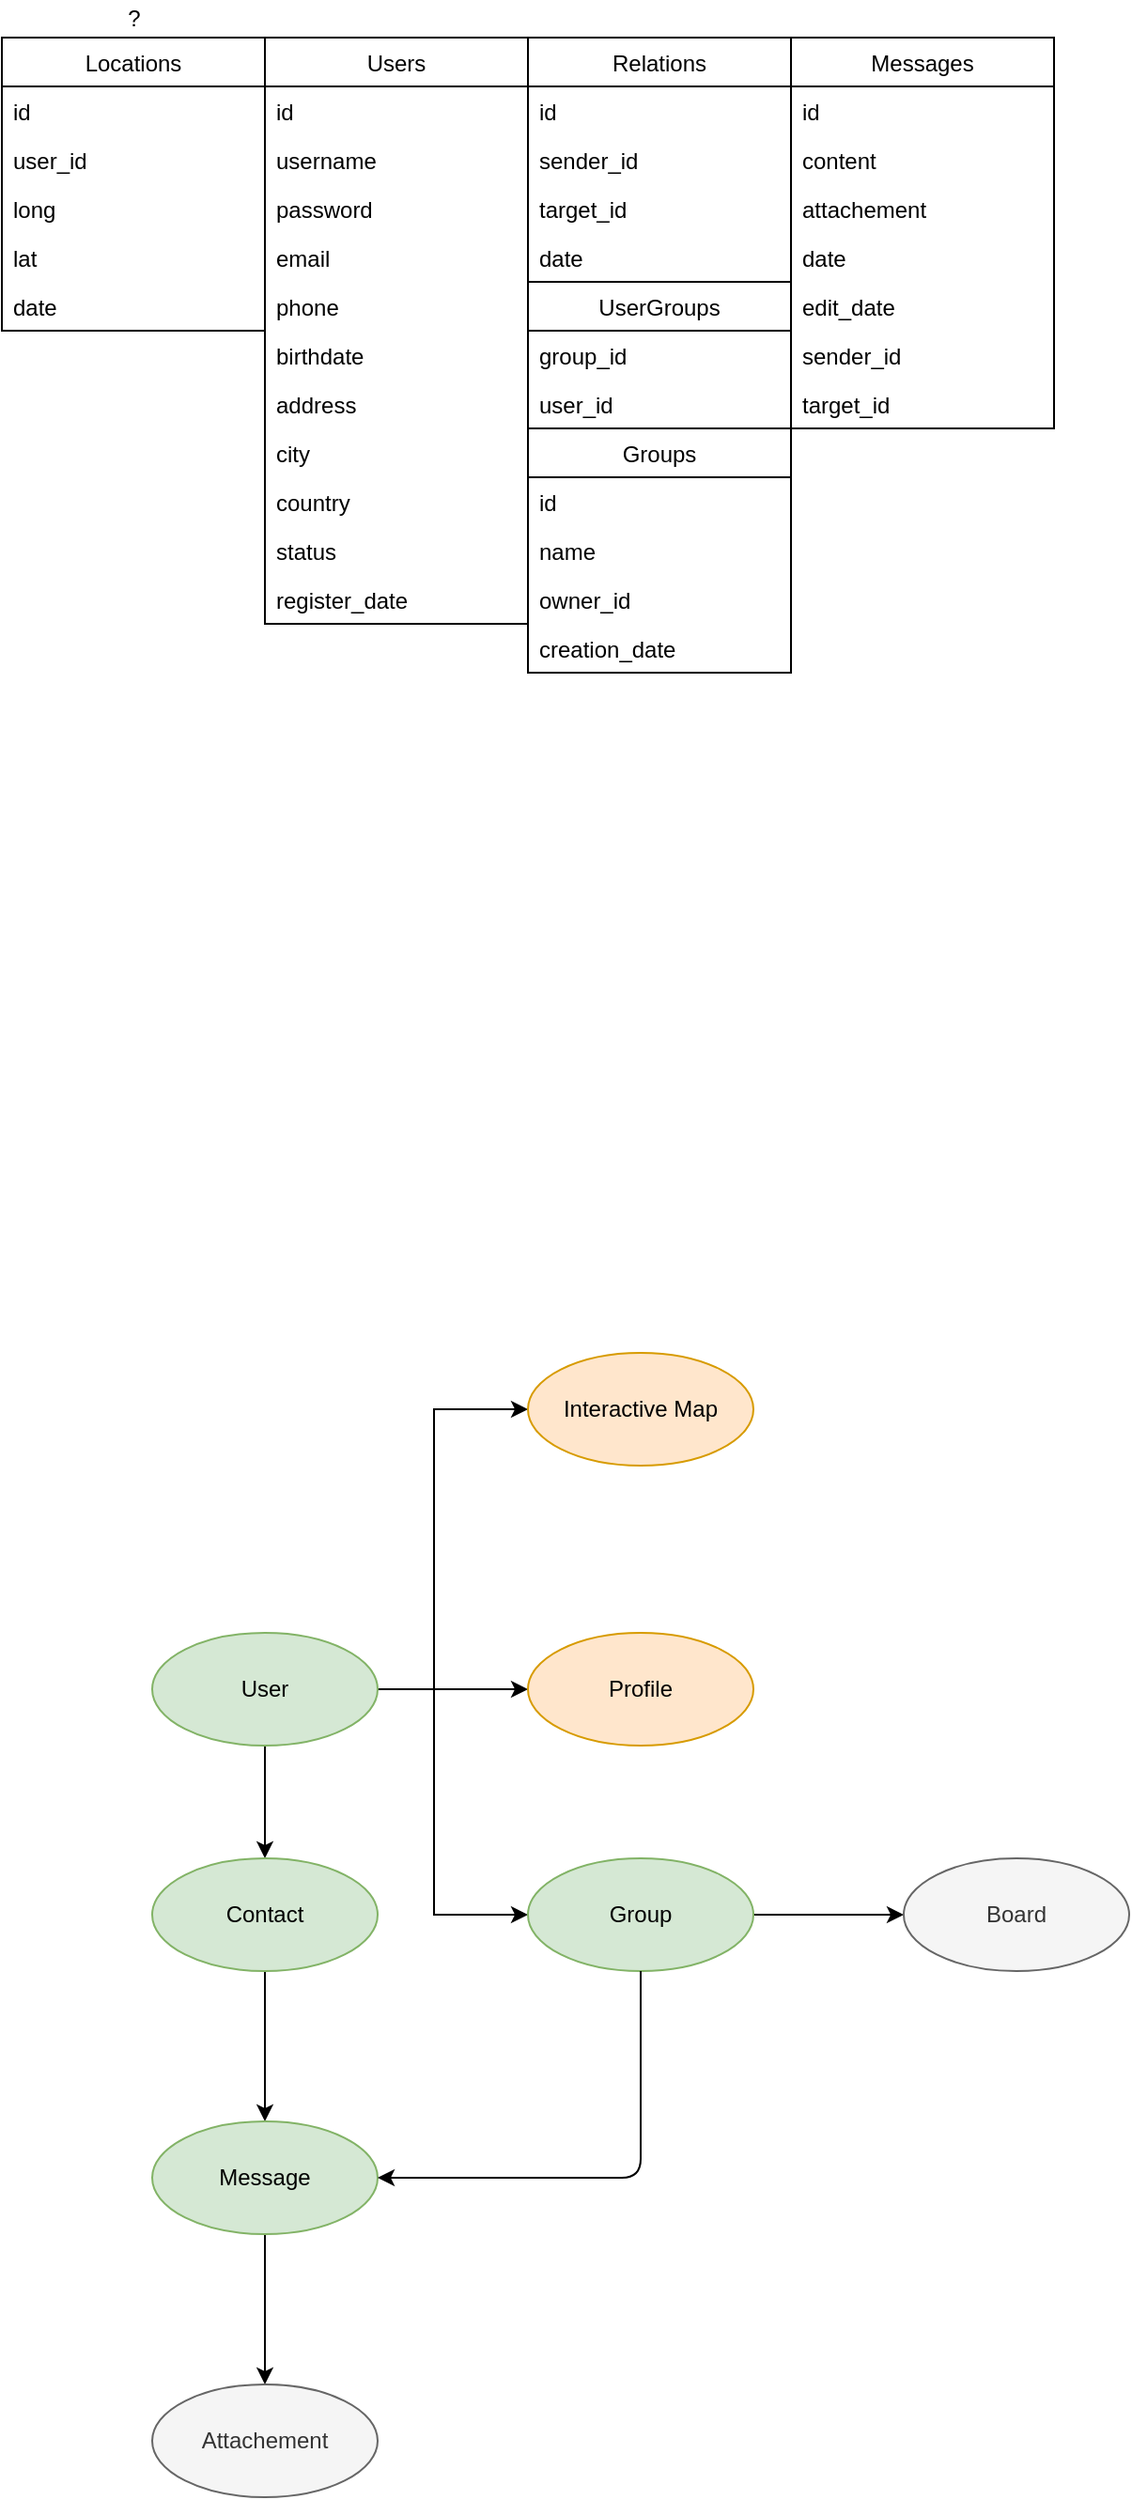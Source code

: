 <mxfile version="15.2.9" type="github">
  <diagram id="p7CM3AhKkItEEU0YF1y4" name="Page-1">
    <mxGraphModel dx="1350" dy="737" grid="1" gridSize="10" guides="1" tooltips="1" connect="1" arrows="1" fold="1" page="1" pageScale="1" pageWidth="827" pageHeight="1169" math="0" shadow="0">
      <root>
        <mxCell id="0" />
        <mxCell id="1" parent="0" />
        <mxCell id="ryKaht-9jeEkSbCHZLMz-1" value="Users" style="swimlane;fontStyle=0;childLayout=stackLayout;horizontal=1;startSize=26;horizontalStack=0;resizeParent=1;resizeParentMax=0;resizeLast=0;collapsible=1;marginBottom=0;" vertex="1" parent="1">
          <mxGeometry x="270" y="140" width="140" height="312" as="geometry" />
        </mxCell>
        <mxCell id="ryKaht-9jeEkSbCHZLMz-12" value="id" style="text;strokeColor=none;fillColor=none;align=left;verticalAlign=top;spacingLeft=4;spacingRight=4;overflow=hidden;rotatable=0;points=[[0,0.5],[1,0.5]];portConstraint=eastwest;" vertex="1" parent="ryKaht-9jeEkSbCHZLMz-1">
          <mxGeometry y="26" width="140" height="26" as="geometry" />
        </mxCell>
        <mxCell id="ryKaht-9jeEkSbCHZLMz-2" value="username" style="text;strokeColor=none;fillColor=none;align=left;verticalAlign=top;spacingLeft=4;spacingRight=4;overflow=hidden;rotatable=0;points=[[0,0.5],[1,0.5]];portConstraint=eastwest;" vertex="1" parent="ryKaht-9jeEkSbCHZLMz-1">
          <mxGeometry y="52" width="140" height="26" as="geometry" />
        </mxCell>
        <mxCell id="ryKaht-9jeEkSbCHZLMz-3" value="password" style="text;strokeColor=none;fillColor=none;align=left;verticalAlign=top;spacingLeft=4;spacingRight=4;overflow=hidden;rotatable=0;points=[[0,0.5],[1,0.5]];portConstraint=eastwest;" vertex="1" parent="ryKaht-9jeEkSbCHZLMz-1">
          <mxGeometry y="78" width="140" height="26" as="geometry" />
        </mxCell>
        <mxCell id="ryKaht-9jeEkSbCHZLMz-4" value="email" style="text;strokeColor=none;fillColor=none;align=left;verticalAlign=top;spacingLeft=4;spacingRight=4;overflow=hidden;rotatable=0;points=[[0,0.5],[1,0.5]];portConstraint=eastwest;" vertex="1" parent="ryKaht-9jeEkSbCHZLMz-1">
          <mxGeometry y="104" width="140" height="26" as="geometry" />
        </mxCell>
        <mxCell id="ryKaht-9jeEkSbCHZLMz-5" value="phone" style="text;strokeColor=none;fillColor=none;align=left;verticalAlign=top;spacingLeft=4;spacingRight=4;overflow=hidden;rotatable=0;points=[[0,0.5],[1,0.5]];portConstraint=eastwest;" vertex="1" parent="ryKaht-9jeEkSbCHZLMz-1">
          <mxGeometry y="130" width="140" height="26" as="geometry" />
        </mxCell>
        <mxCell id="ryKaht-9jeEkSbCHZLMz-6" value="birthdate" style="text;strokeColor=none;fillColor=none;align=left;verticalAlign=top;spacingLeft=4;spacingRight=4;overflow=hidden;rotatable=0;points=[[0,0.5],[1,0.5]];portConstraint=eastwest;" vertex="1" parent="ryKaht-9jeEkSbCHZLMz-1">
          <mxGeometry y="156" width="140" height="26" as="geometry" />
        </mxCell>
        <mxCell id="ryKaht-9jeEkSbCHZLMz-7" value="address" style="text;strokeColor=none;fillColor=none;align=left;verticalAlign=top;spacingLeft=4;spacingRight=4;overflow=hidden;rotatable=0;points=[[0,0.5],[1,0.5]];portConstraint=eastwest;" vertex="1" parent="ryKaht-9jeEkSbCHZLMz-1">
          <mxGeometry y="182" width="140" height="26" as="geometry" />
        </mxCell>
        <mxCell id="ryKaht-9jeEkSbCHZLMz-8" value="city" style="text;strokeColor=none;fillColor=none;align=left;verticalAlign=top;spacingLeft=4;spacingRight=4;overflow=hidden;rotatable=0;points=[[0,0.5],[1,0.5]];portConstraint=eastwest;" vertex="1" parent="ryKaht-9jeEkSbCHZLMz-1">
          <mxGeometry y="208" width="140" height="26" as="geometry" />
        </mxCell>
        <mxCell id="ryKaht-9jeEkSbCHZLMz-9" value="country" style="text;strokeColor=none;fillColor=none;align=left;verticalAlign=top;spacingLeft=4;spacingRight=4;overflow=hidden;rotatable=0;points=[[0,0.5],[1,0.5]];portConstraint=eastwest;" vertex="1" parent="ryKaht-9jeEkSbCHZLMz-1">
          <mxGeometry y="234" width="140" height="26" as="geometry" />
        </mxCell>
        <mxCell id="ryKaht-9jeEkSbCHZLMz-10" value="status" style="text;strokeColor=none;fillColor=none;align=left;verticalAlign=top;spacingLeft=4;spacingRight=4;overflow=hidden;rotatable=0;points=[[0,0.5],[1,0.5]];portConstraint=eastwest;" vertex="1" parent="ryKaht-9jeEkSbCHZLMz-1">
          <mxGeometry y="260" width="140" height="26" as="geometry" />
        </mxCell>
        <mxCell id="ryKaht-9jeEkSbCHZLMz-44" value="register_date" style="text;strokeColor=none;fillColor=none;align=left;verticalAlign=top;spacingLeft=4;spacingRight=4;overflow=hidden;rotatable=0;points=[[0,0.5],[1,0.5]];portConstraint=eastwest;" vertex="1" parent="ryKaht-9jeEkSbCHZLMz-1">
          <mxGeometry y="286" width="140" height="26" as="geometry" />
        </mxCell>
        <mxCell id="ryKaht-9jeEkSbCHZLMz-17" value="" style="edgeStyle=orthogonalEdgeStyle;rounded=0;orthogonalLoop=1;jettySize=auto;html=1;" edge="1" parent="1" source="ryKaht-9jeEkSbCHZLMz-15" target="ryKaht-9jeEkSbCHZLMz-16">
          <mxGeometry relative="1" as="geometry" />
        </mxCell>
        <mxCell id="ryKaht-9jeEkSbCHZLMz-19" value="" style="edgeStyle=orthogonalEdgeStyle;rounded=0;orthogonalLoop=1;jettySize=auto;html=1;" edge="1" parent="1" source="ryKaht-9jeEkSbCHZLMz-15" target="ryKaht-9jeEkSbCHZLMz-18">
          <mxGeometry relative="1" as="geometry">
            <Array as="points">
              <mxPoint x="360" y="1019" />
              <mxPoint x="360" y="1139" />
            </Array>
          </mxGeometry>
        </mxCell>
        <mxCell id="ryKaht-9jeEkSbCHZLMz-23" value="" style="edgeStyle=orthogonalEdgeStyle;rounded=0;orthogonalLoop=1;jettySize=auto;html=1;" edge="1" parent="1" source="ryKaht-9jeEkSbCHZLMz-15" target="ryKaht-9jeEkSbCHZLMz-22">
          <mxGeometry relative="1" as="geometry">
            <Array as="points">
              <mxPoint x="360" y="1019" />
              <mxPoint x="360" y="870" />
            </Array>
          </mxGeometry>
        </mxCell>
        <mxCell id="ryKaht-9jeEkSbCHZLMz-25" value="" style="edgeStyle=orthogonalEdgeStyle;rounded=0;orthogonalLoop=1;jettySize=auto;html=1;" edge="1" parent="1" source="ryKaht-9jeEkSbCHZLMz-15" target="ryKaht-9jeEkSbCHZLMz-24">
          <mxGeometry relative="1" as="geometry" />
        </mxCell>
        <mxCell id="ryKaht-9jeEkSbCHZLMz-15" value="User" style="ellipse;whiteSpace=wrap;html=1;fillColor=#d5e8d4;strokeColor=#82b366;" vertex="1" parent="1">
          <mxGeometry x="210" y="989" width="120" height="60" as="geometry" />
        </mxCell>
        <mxCell id="ryKaht-9jeEkSbCHZLMz-16" value="Profile" style="ellipse;whiteSpace=wrap;html=1;fillColor=#ffe6cc;strokeColor=#d79b00;" vertex="1" parent="1">
          <mxGeometry x="410" y="989" width="120" height="60" as="geometry" />
        </mxCell>
        <mxCell id="ryKaht-9jeEkSbCHZLMz-21" value="" style="edgeStyle=orthogonalEdgeStyle;rounded=0;orthogonalLoop=1;jettySize=auto;html=1;" edge="1" parent="1" source="ryKaht-9jeEkSbCHZLMz-18" target="ryKaht-9jeEkSbCHZLMz-20">
          <mxGeometry relative="1" as="geometry" />
        </mxCell>
        <mxCell id="ryKaht-9jeEkSbCHZLMz-18" value="Group" style="ellipse;whiteSpace=wrap;html=1;fillColor=#d5e8d4;strokeColor=#82b366;" vertex="1" parent="1">
          <mxGeometry x="410" y="1109" width="120" height="60" as="geometry" />
        </mxCell>
        <mxCell id="ryKaht-9jeEkSbCHZLMz-20" value="Board" style="ellipse;whiteSpace=wrap;html=1;fillColor=#f5f5f5;strokeColor=#666666;fontColor=#333333;" vertex="1" parent="1">
          <mxGeometry x="610" y="1109" width="120" height="60" as="geometry" />
        </mxCell>
        <mxCell id="ryKaht-9jeEkSbCHZLMz-22" value="Interactive Map" style="ellipse;whiteSpace=wrap;html=1;fillColor=#ffe6cc;strokeColor=#d79b00;" vertex="1" parent="1">
          <mxGeometry x="410" y="840" width="120" height="60" as="geometry" />
        </mxCell>
        <mxCell id="ryKaht-9jeEkSbCHZLMz-27" value="" style="edgeStyle=orthogonalEdgeStyle;rounded=0;orthogonalLoop=1;jettySize=auto;html=1;" edge="1" parent="1" source="ryKaht-9jeEkSbCHZLMz-24" target="ryKaht-9jeEkSbCHZLMz-26">
          <mxGeometry relative="1" as="geometry" />
        </mxCell>
        <mxCell id="ryKaht-9jeEkSbCHZLMz-24" value="Contact" style="ellipse;whiteSpace=wrap;html=1;fillColor=#d5e8d4;strokeColor=#82b366;" vertex="1" parent="1">
          <mxGeometry x="210" y="1109" width="120" height="60" as="geometry" />
        </mxCell>
        <mxCell id="ryKaht-9jeEkSbCHZLMz-30" value="" style="edgeStyle=orthogonalEdgeStyle;rounded=0;orthogonalLoop=1;jettySize=auto;html=1;" edge="1" parent="1" source="ryKaht-9jeEkSbCHZLMz-26" target="ryKaht-9jeEkSbCHZLMz-29">
          <mxGeometry relative="1" as="geometry" />
        </mxCell>
        <mxCell id="ryKaht-9jeEkSbCHZLMz-26" value="Message" style="ellipse;whiteSpace=wrap;html=1;fillColor=#d5e8d4;strokeColor=#82b366;" vertex="1" parent="1">
          <mxGeometry x="210" y="1249" width="120" height="60" as="geometry" />
        </mxCell>
        <mxCell id="ryKaht-9jeEkSbCHZLMz-28" value="" style="endArrow=classic;html=1;exitX=0.5;exitY=1;exitDx=0;exitDy=0;entryX=1;entryY=0.5;entryDx=0;entryDy=0;" edge="1" parent="1" source="ryKaht-9jeEkSbCHZLMz-18" target="ryKaht-9jeEkSbCHZLMz-26">
          <mxGeometry width="50" height="50" relative="1" as="geometry">
            <mxPoint x="390" y="1030" as="sourcePoint" />
            <mxPoint x="440" y="980" as="targetPoint" />
            <Array as="points">
              <mxPoint x="470" y="1279" />
            </Array>
          </mxGeometry>
        </mxCell>
        <mxCell id="ryKaht-9jeEkSbCHZLMz-29" value="Attachement" style="ellipse;whiteSpace=wrap;html=1;fillColor=#f5f5f5;strokeColor=#666666;fontColor=#333333;" vertex="1" parent="1">
          <mxGeometry x="210" y="1389" width="120" height="60" as="geometry" />
        </mxCell>
        <mxCell id="ryKaht-9jeEkSbCHZLMz-31" value="Locations" style="swimlane;fontStyle=0;childLayout=stackLayout;horizontal=1;startSize=26;horizontalStack=0;resizeParent=1;resizeParentMax=0;resizeLast=0;collapsible=1;marginBottom=0;" vertex="1" parent="1">
          <mxGeometry x="130" y="140" width="140" height="156" as="geometry" />
        </mxCell>
        <mxCell id="ryKaht-9jeEkSbCHZLMz-38" value="id" style="text;strokeColor=none;fillColor=none;align=left;verticalAlign=top;spacingLeft=4;spacingRight=4;overflow=hidden;rotatable=0;points=[[0,0.5],[1,0.5]];portConstraint=eastwest;" vertex="1" parent="ryKaht-9jeEkSbCHZLMz-31">
          <mxGeometry y="26" width="140" height="26" as="geometry" />
        </mxCell>
        <mxCell id="ryKaht-9jeEkSbCHZLMz-39" value="user_id" style="text;strokeColor=none;fillColor=none;align=left;verticalAlign=top;spacingLeft=4;spacingRight=4;overflow=hidden;rotatable=0;points=[[0,0.5],[1,0.5]];portConstraint=eastwest;" vertex="1" parent="ryKaht-9jeEkSbCHZLMz-31">
          <mxGeometry y="52" width="140" height="26" as="geometry" />
        </mxCell>
        <mxCell id="ryKaht-9jeEkSbCHZLMz-32" value="long" style="text;strokeColor=none;fillColor=none;align=left;verticalAlign=top;spacingLeft=4;spacingRight=4;overflow=hidden;rotatable=0;points=[[0,0.5],[1,0.5]];portConstraint=eastwest;" vertex="1" parent="ryKaht-9jeEkSbCHZLMz-31">
          <mxGeometry y="78" width="140" height="26" as="geometry" />
        </mxCell>
        <mxCell id="ryKaht-9jeEkSbCHZLMz-33" value="lat" style="text;strokeColor=none;fillColor=none;align=left;verticalAlign=top;spacingLeft=4;spacingRight=4;overflow=hidden;rotatable=0;points=[[0,0.5],[1,0.5]];portConstraint=eastwest;" vertex="1" parent="ryKaht-9jeEkSbCHZLMz-31">
          <mxGeometry y="104" width="140" height="26" as="geometry" />
        </mxCell>
        <mxCell id="ryKaht-9jeEkSbCHZLMz-34" value="date" style="text;strokeColor=none;fillColor=none;align=left;verticalAlign=top;spacingLeft=4;spacingRight=4;overflow=hidden;rotatable=0;points=[[0,0.5],[1,0.5]];portConstraint=eastwest;" vertex="1" parent="ryKaht-9jeEkSbCHZLMz-31">
          <mxGeometry y="130" width="140" height="26" as="geometry" />
        </mxCell>
        <mxCell id="ryKaht-9jeEkSbCHZLMz-35" value="Relations" style="swimlane;fontStyle=0;childLayout=stackLayout;horizontal=1;startSize=26;horizontalStack=0;resizeParent=1;resizeParentMax=0;resizeLast=0;collapsible=1;marginBottom=0;" vertex="1" parent="1">
          <mxGeometry x="410" y="140" width="140" height="130" as="geometry" />
        </mxCell>
        <mxCell id="ryKaht-9jeEkSbCHZLMz-40" value="id" style="text;strokeColor=none;fillColor=none;align=left;verticalAlign=top;spacingLeft=4;spacingRight=4;overflow=hidden;rotatable=0;points=[[0,0.5],[1,0.5]];portConstraint=eastwest;" vertex="1" parent="ryKaht-9jeEkSbCHZLMz-35">
          <mxGeometry y="26" width="140" height="26" as="geometry" />
        </mxCell>
        <mxCell id="ryKaht-9jeEkSbCHZLMz-43" value="sender_id" style="text;strokeColor=none;fillColor=none;align=left;verticalAlign=top;spacingLeft=4;spacingRight=4;overflow=hidden;rotatable=0;points=[[0,0.5],[1,0.5]];portConstraint=eastwest;" vertex="1" parent="ryKaht-9jeEkSbCHZLMz-35">
          <mxGeometry y="52" width="140" height="26" as="geometry" />
        </mxCell>
        <mxCell id="ryKaht-9jeEkSbCHZLMz-42" value="target_id" style="text;strokeColor=none;fillColor=none;align=left;verticalAlign=top;spacingLeft=4;spacingRight=4;overflow=hidden;rotatable=0;points=[[0,0.5],[1,0.5]];portConstraint=eastwest;" vertex="1" parent="ryKaht-9jeEkSbCHZLMz-35">
          <mxGeometry y="78" width="140" height="26" as="geometry" />
        </mxCell>
        <mxCell id="ryKaht-9jeEkSbCHZLMz-36" value="date" style="text;strokeColor=none;fillColor=none;align=left;verticalAlign=top;spacingLeft=4;spacingRight=4;overflow=hidden;rotatable=0;points=[[0,0.5],[1,0.5]];portConstraint=eastwest;" vertex="1" parent="ryKaht-9jeEkSbCHZLMz-35">
          <mxGeometry y="104" width="140" height="26" as="geometry" />
        </mxCell>
        <mxCell id="ryKaht-9jeEkSbCHZLMz-45" value="?" style="text;html=1;align=center;verticalAlign=middle;resizable=0;points=[];autosize=1;strokeColor=none;fillColor=none;" vertex="1" parent="1">
          <mxGeometry x="190" y="120" width="20" height="20" as="geometry" />
        </mxCell>
        <mxCell id="ryKaht-9jeEkSbCHZLMz-46" value="Groups" style="swimlane;fontStyle=0;childLayout=stackLayout;horizontal=1;startSize=26;horizontalStack=0;resizeParent=1;resizeParentMax=0;resizeLast=0;collapsible=1;marginBottom=0;" vertex="1" parent="1">
          <mxGeometry x="410" y="348" width="140" height="130" as="geometry" />
        </mxCell>
        <mxCell id="ryKaht-9jeEkSbCHZLMz-47" value="id" style="text;strokeColor=none;fillColor=none;align=left;verticalAlign=top;spacingLeft=4;spacingRight=4;overflow=hidden;rotatable=0;points=[[0,0.5],[1,0.5]];portConstraint=eastwest;" vertex="1" parent="ryKaht-9jeEkSbCHZLMz-46">
          <mxGeometry y="26" width="140" height="26" as="geometry" />
        </mxCell>
        <mxCell id="ryKaht-9jeEkSbCHZLMz-48" value="name" style="text;strokeColor=none;fillColor=none;align=left;verticalAlign=top;spacingLeft=4;spacingRight=4;overflow=hidden;rotatable=0;points=[[0,0.5],[1,0.5]];portConstraint=eastwest;" vertex="1" parent="ryKaht-9jeEkSbCHZLMz-46">
          <mxGeometry y="52" width="140" height="26" as="geometry" />
        </mxCell>
        <mxCell id="ryKaht-9jeEkSbCHZLMz-49" value="owner_id" style="text;strokeColor=none;fillColor=none;align=left;verticalAlign=top;spacingLeft=4;spacingRight=4;overflow=hidden;rotatable=0;points=[[0,0.5],[1,0.5]];portConstraint=eastwest;" vertex="1" parent="ryKaht-9jeEkSbCHZLMz-46">
          <mxGeometry y="78" width="140" height="26" as="geometry" />
        </mxCell>
        <mxCell id="ryKaht-9jeEkSbCHZLMz-57" value="creation_date" style="text;strokeColor=none;fillColor=none;align=left;verticalAlign=top;spacingLeft=4;spacingRight=4;overflow=hidden;rotatable=0;points=[[0,0.5],[1,0.5]];portConstraint=eastwest;" vertex="1" parent="ryKaht-9jeEkSbCHZLMz-46">
          <mxGeometry y="104" width="140" height="26" as="geometry" />
        </mxCell>
        <mxCell id="ryKaht-9jeEkSbCHZLMz-50" value="UserGroups" style="swimlane;fontStyle=0;childLayout=stackLayout;horizontal=1;startSize=26;horizontalStack=0;resizeParent=1;resizeParentMax=0;resizeLast=0;collapsible=1;marginBottom=0;" vertex="1" parent="1">
          <mxGeometry x="410" y="270" width="140" height="78" as="geometry" />
        </mxCell>
        <mxCell id="ryKaht-9jeEkSbCHZLMz-51" value="group_id" style="text;strokeColor=none;fillColor=none;align=left;verticalAlign=top;spacingLeft=4;spacingRight=4;overflow=hidden;rotatable=0;points=[[0,0.5],[1,0.5]];portConstraint=eastwest;rounded=1;" vertex="1" parent="ryKaht-9jeEkSbCHZLMz-50">
          <mxGeometry y="26" width="140" height="26" as="geometry" />
        </mxCell>
        <mxCell id="ryKaht-9jeEkSbCHZLMz-52" value="user_id" style="text;strokeColor=none;fillColor=none;align=left;verticalAlign=top;spacingLeft=4;spacingRight=4;overflow=hidden;rotatable=0;points=[[0,0.5],[1,0.5]];portConstraint=eastwest;rounded=1;" vertex="1" parent="ryKaht-9jeEkSbCHZLMz-50">
          <mxGeometry y="52" width="140" height="26" as="geometry" />
        </mxCell>
        <mxCell id="ryKaht-9jeEkSbCHZLMz-58" value="Messages" style="swimlane;fontStyle=0;childLayout=stackLayout;horizontal=1;startSize=26;horizontalStack=0;resizeParent=1;resizeParentMax=0;resizeLast=0;collapsible=1;marginBottom=0;" vertex="1" parent="1">
          <mxGeometry x="550" y="140" width="140" height="208" as="geometry" />
        </mxCell>
        <mxCell id="ryKaht-9jeEkSbCHZLMz-64" value="id" style="text;strokeColor=none;fillColor=none;align=left;verticalAlign=top;spacingLeft=4;spacingRight=4;overflow=hidden;rotatable=0;points=[[0,0.5],[1,0.5]];portConstraint=eastwest;" vertex="1" parent="ryKaht-9jeEkSbCHZLMz-58">
          <mxGeometry y="26" width="140" height="26" as="geometry" />
        </mxCell>
        <mxCell id="ryKaht-9jeEkSbCHZLMz-59" value="content" style="text;strokeColor=none;fillColor=none;align=left;verticalAlign=top;spacingLeft=4;spacingRight=4;overflow=hidden;rotatable=0;points=[[0,0.5],[1,0.5]];portConstraint=eastwest;" vertex="1" parent="ryKaht-9jeEkSbCHZLMz-58">
          <mxGeometry y="52" width="140" height="26" as="geometry" />
        </mxCell>
        <mxCell id="ryKaht-9jeEkSbCHZLMz-60" value="attachement" style="text;strokeColor=none;fillColor=none;align=left;verticalAlign=top;spacingLeft=4;spacingRight=4;overflow=hidden;rotatable=0;points=[[0,0.5],[1,0.5]];portConstraint=eastwest;" vertex="1" parent="ryKaht-9jeEkSbCHZLMz-58">
          <mxGeometry y="78" width="140" height="26" as="geometry" />
        </mxCell>
        <mxCell id="ryKaht-9jeEkSbCHZLMz-61" value="date" style="text;strokeColor=none;fillColor=none;align=left;verticalAlign=top;spacingLeft=4;spacingRight=4;overflow=hidden;rotatable=0;points=[[0,0.5],[1,0.5]];portConstraint=eastwest;" vertex="1" parent="ryKaht-9jeEkSbCHZLMz-58">
          <mxGeometry y="104" width="140" height="26" as="geometry" />
        </mxCell>
        <mxCell id="ryKaht-9jeEkSbCHZLMz-62" value="edit_date" style="text;strokeColor=none;fillColor=none;align=left;verticalAlign=top;spacingLeft=4;spacingRight=4;overflow=hidden;rotatable=0;points=[[0,0.5],[1,0.5]];portConstraint=eastwest;" vertex="1" parent="ryKaht-9jeEkSbCHZLMz-58">
          <mxGeometry y="130" width="140" height="26" as="geometry" />
        </mxCell>
        <mxCell id="ryKaht-9jeEkSbCHZLMz-65" value="sender_id" style="text;strokeColor=none;fillColor=none;align=left;verticalAlign=top;spacingLeft=4;spacingRight=4;overflow=hidden;rotatable=0;points=[[0,0.5],[1,0.5]];portConstraint=eastwest;" vertex="1" parent="ryKaht-9jeEkSbCHZLMz-58">
          <mxGeometry y="156" width="140" height="26" as="geometry" />
        </mxCell>
        <mxCell id="ryKaht-9jeEkSbCHZLMz-66" value="target_id" style="text;strokeColor=none;fillColor=none;align=left;verticalAlign=top;spacingLeft=4;spacingRight=4;overflow=hidden;rotatable=0;points=[[0,0.5],[1,0.5]];portConstraint=eastwest;" vertex="1" parent="ryKaht-9jeEkSbCHZLMz-58">
          <mxGeometry y="182" width="140" height="26" as="geometry" />
        </mxCell>
      </root>
    </mxGraphModel>
  </diagram>
</mxfile>
